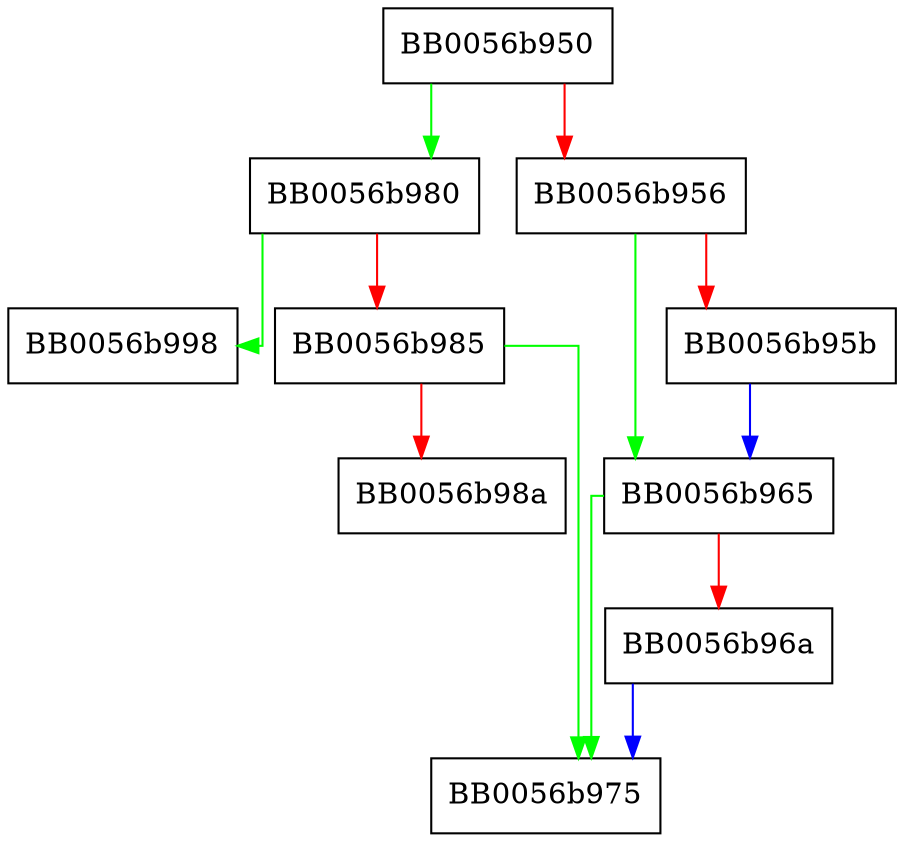digraph ossl_cms_SignerIdentifier_get0_signer_id {
  node [shape="box"];
  graph [splines=ortho];
  BB0056b950 -> BB0056b980 [color="green"];
  BB0056b950 -> BB0056b956 [color="red"];
  BB0056b956 -> BB0056b965 [color="green"];
  BB0056b956 -> BB0056b95b [color="red"];
  BB0056b95b -> BB0056b965 [color="blue"];
  BB0056b965 -> BB0056b975 [color="green"];
  BB0056b965 -> BB0056b96a [color="red"];
  BB0056b96a -> BB0056b975 [color="blue"];
  BB0056b980 -> BB0056b998 [color="green"];
  BB0056b980 -> BB0056b985 [color="red"];
  BB0056b985 -> BB0056b975 [color="green"];
  BB0056b985 -> BB0056b98a [color="red"];
}